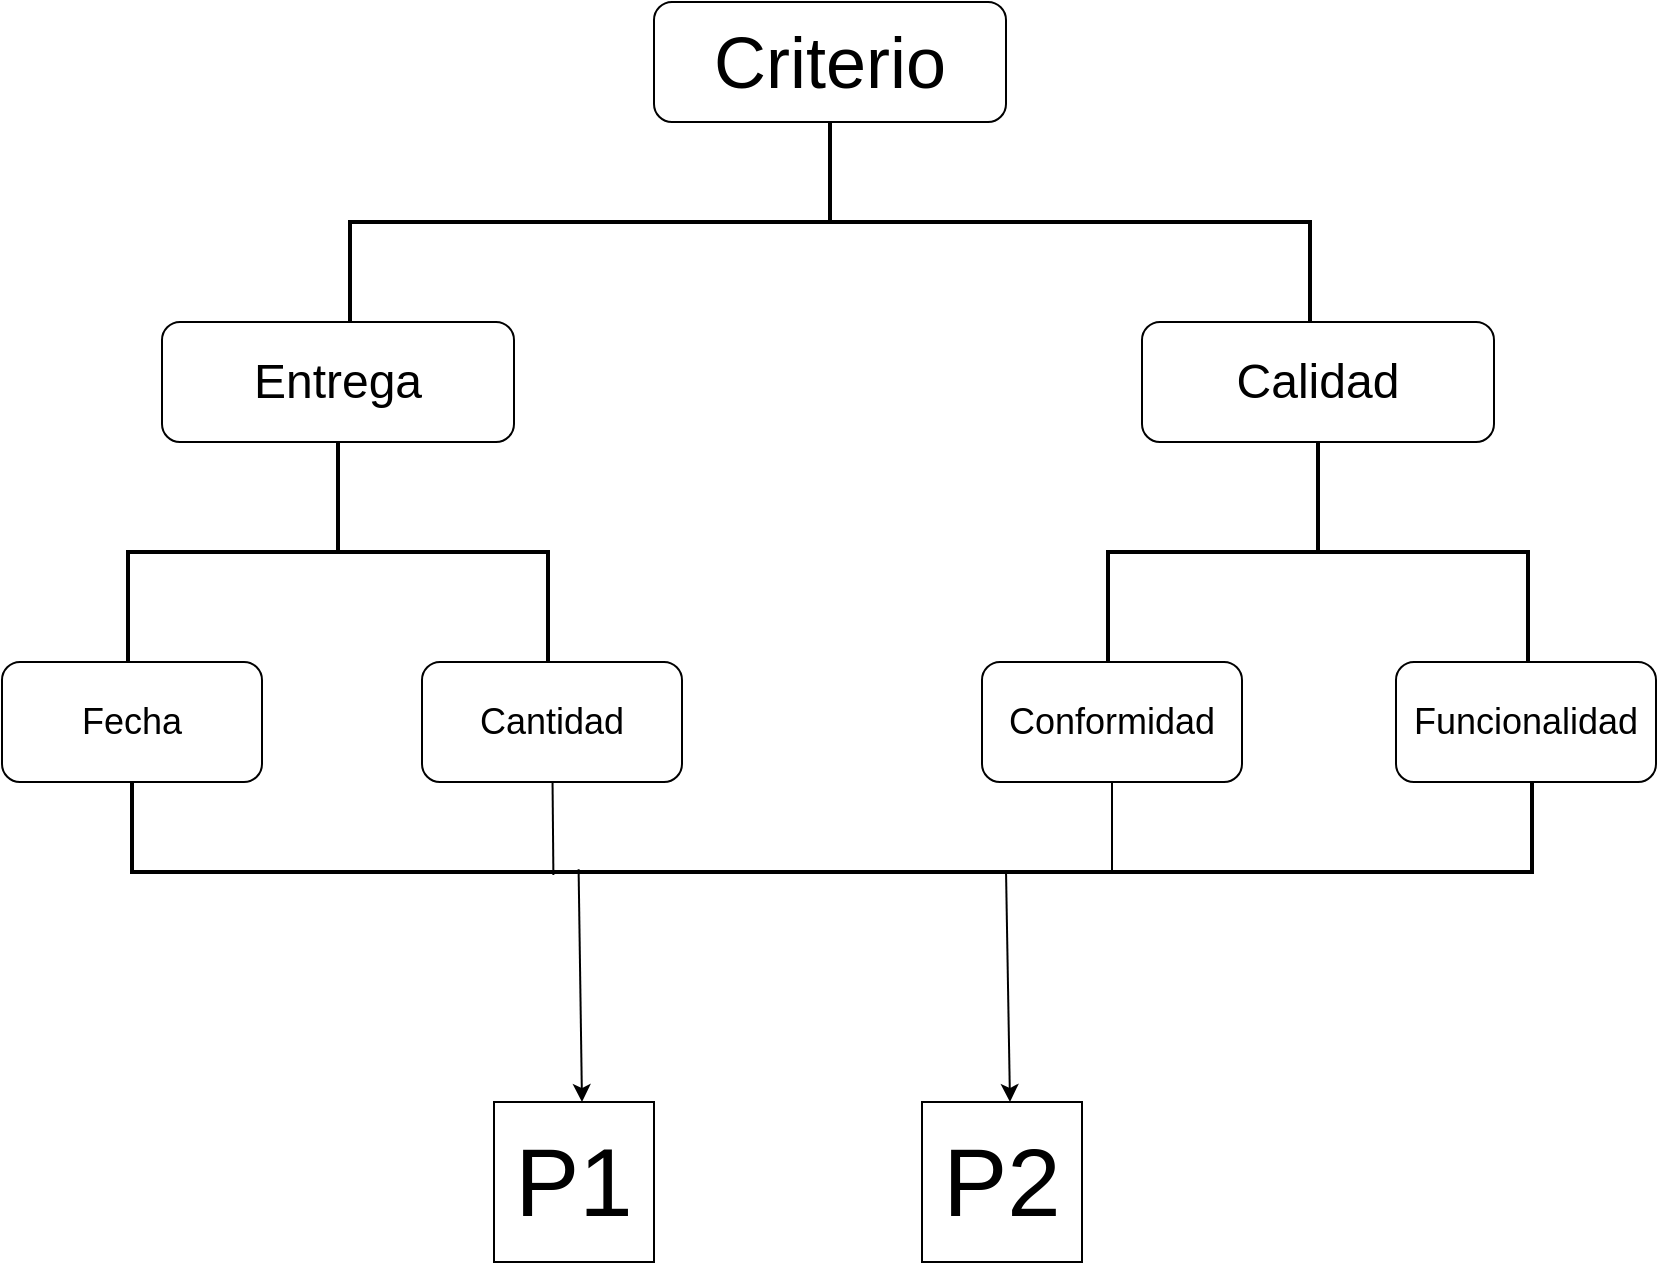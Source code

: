 <mxfile>
    <diagram id="qtfY8bWifJOQxcso-Mja" name="Página-1">
        <mxGraphModel dx="681" dy="385" grid="1" gridSize="10" guides="1" tooltips="1" connect="1" arrows="1" fold="1" page="1" pageScale="1" pageWidth="827" pageHeight="1169" math="0" shadow="0">
            <root>
                <mxCell id="0"/>
                <mxCell id="1" parent="0"/>
                <mxCell id="13" value="" style="strokeWidth=2;html=1;shape=mxgraph.flowchart.annotation_1;align=left;pointerEvents=1;rotation=-90;" vertex="1" parent="1">
                    <mxGeometry x="390" y="90" width="50" height="700" as="geometry"/>
                </mxCell>
                <mxCell id="3" value="" style="strokeWidth=2;html=1;shape=mxgraph.flowchart.annotation_2;align=left;labelPosition=right;pointerEvents=1;rotation=90;" vertex="1" parent="1">
                    <mxGeometry x="359" y="-100" width="110" height="480" as="geometry"/>
                </mxCell>
                <mxCell id="2" value="&lt;font style=&quot;font-size: 36px;&quot;&gt;Criterio&lt;/font&gt;" style="rounded=1;whiteSpace=wrap;html=1;" vertex="1" parent="1">
                    <mxGeometry x="326" y="30" width="176" height="60" as="geometry"/>
                </mxCell>
                <mxCell id="4" value="&lt;font style=&quot;font-size: 24px;&quot;&gt;Entrega&lt;/font&gt;" style="rounded=1;whiteSpace=wrap;html=1;" vertex="1" parent="1">
                    <mxGeometry x="80" y="190" width="176" height="60" as="geometry"/>
                </mxCell>
                <mxCell id="5" value="&lt;font style=&quot;font-size: 24px;&quot;&gt;Calidad&lt;/font&gt;" style="rounded=1;whiteSpace=wrap;html=1;" vertex="1" parent="1">
                    <mxGeometry x="570" y="190" width="176" height="60" as="geometry"/>
                </mxCell>
                <mxCell id="6" value="" style="strokeWidth=2;html=1;shape=mxgraph.flowchart.annotation_2;align=left;labelPosition=right;pointerEvents=1;rotation=90;" vertex="1" parent="1">
                    <mxGeometry x="113" y="200" width="110" height="210" as="geometry"/>
                </mxCell>
                <mxCell id="7" value="&lt;font style=&quot;font-size: 18px;&quot;&gt;Fecha&lt;/font&gt;" style="rounded=1;whiteSpace=wrap;html=1;" vertex="1" parent="1">
                    <mxGeometry y="360" width="130" height="60" as="geometry"/>
                </mxCell>
                <mxCell id="8" value="&lt;font style=&quot;font-size: 18px;&quot;&gt;Cantidad&lt;/font&gt;" style="rounded=1;whiteSpace=wrap;html=1;" vertex="1" parent="1">
                    <mxGeometry x="210" y="360" width="130" height="60" as="geometry"/>
                </mxCell>
                <mxCell id="9" value="" style="strokeWidth=2;html=1;shape=mxgraph.flowchart.annotation_2;align=left;labelPosition=right;pointerEvents=1;rotation=90;" vertex="1" parent="1">
                    <mxGeometry x="603" y="200" width="110" height="210" as="geometry"/>
                </mxCell>
                <mxCell id="11" value="&lt;font style=&quot;font-size: 18px;&quot;&gt;Conformidad&lt;/font&gt;&lt;span style=&quot;font-family: monospace; font-size: 0px; text-align: start; text-wrap-mode: nowrap;&quot;&gt;%3CmxGraphModel%3E%3Croot%3E%3CmxCell%20id%3D%220%22%2F%3E%3CmxCell%20id%3D%221%22%20parent%3D%220%22%2F%3E%3CmxCell%20id%3D%222%22%20value%3D%22%26lt%3Bfont%20style%3D%26quot%3Bfont-size%3A%2018px%3B%26quot%3B%26gt%3BFecha%26lt%3B%2Ffont%26gt%3B%22%20style%3D%22rounded%3D1%3BwhiteSpace%3Dwrap%3Bhtml%3D1%3B%22%20vertex%3D%221%22%20parent%3D%221%22%3E%3CmxGeometry%20y%3D%22360%22%20width%3D%22130%22%20height%3D%2260%22%20as%3D%22geometry%22%2F%3E%3C%2FmxCell%3E%3C%2Froot%3E%3C%2FmxGraphModel%3E&lt;/span&gt;" style="rounded=1;whiteSpace=wrap;html=1;" vertex="1" parent="1">
                    <mxGeometry x="490" y="360" width="130" height="60" as="geometry"/>
                </mxCell>
                <mxCell id="12" value="&lt;font style=&quot;font-size: 18px;&quot;&gt;Funcionalidad&lt;/font&gt;" style="rounded=1;whiteSpace=wrap;html=1;" vertex="1" parent="1">
                    <mxGeometry x="697" y="360" width="130" height="60" as="geometry"/>
                </mxCell>
                <mxCell id="14" value="" style="endArrow=none;html=1;exitX=-0.03;exitY=0.301;exitDx=0;exitDy=0;exitPerimeter=0;" edge="1" parent="1" source="13" target="8">
                    <mxGeometry width="50" height="50" relative="1" as="geometry">
                        <mxPoint x="280" y="470" as="sourcePoint"/>
                        <mxPoint x="310" y="415" as="targetPoint"/>
                    </mxGeometry>
                </mxCell>
                <mxCell id="15" value="" style="endArrow=none;html=1;entryX=0.5;entryY=1;entryDx=0;entryDy=0;" edge="1" parent="1" target="11">
                    <mxGeometry width="50" height="50" relative="1" as="geometry">
                        <mxPoint x="555" y="464" as="sourcePoint"/>
                        <mxPoint x="285" y="430" as="targetPoint"/>
                    </mxGeometry>
                </mxCell>
                <mxCell id="17" value="" style="endArrow=classic;html=1;exitX=0.027;exitY=0.319;exitDx=0;exitDy=0;exitPerimeter=0;" edge="1" parent="1" source="13">
                    <mxGeometry width="50" height="50" relative="1" as="geometry">
                        <mxPoint x="290" y="470" as="sourcePoint"/>
                        <mxPoint x="290" y="580" as="targetPoint"/>
                    </mxGeometry>
                </mxCell>
                <mxCell id="18" value="&lt;font style=&quot;font-size: 48px;&quot;&gt;P1&lt;/font&gt;" style="whiteSpace=wrap;html=1;aspect=fixed;" vertex="1" parent="1">
                    <mxGeometry x="246" y="580" width="80" height="80" as="geometry"/>
                </mxCell>
                <mxCell id="19" value="" style="endArrow=classic;html=1;exitX=0.027;exitY=0.319;exitDx=0;exitDy=0;exitPerimeter=0;" edge="1" parent="1">
                    <mxGeometry width="50" height="50" relative="1" as="geometry">
                        <mxPoint x="502" y="464" as="sourcePoint"/>
                        <mxPoint x="504" y="580" as="targetPoint"/>
                    </mxGeometry>
                </mxCell>
                <mxCell id="20" value="&lt;font style=&quot;font-size: 48px;&quot;&gt;P2&lt;/font&gt;" style="whiteSpace=wrap;html=1;aspect=fixed;" vertex="1" parent="1">
                    <mxGeometry x="460" y="580" width="80" height="80" as="geometry"/>
                </mxCell>
            </root>
        </mxGraphModel>
    </diagram>
</mxfile>